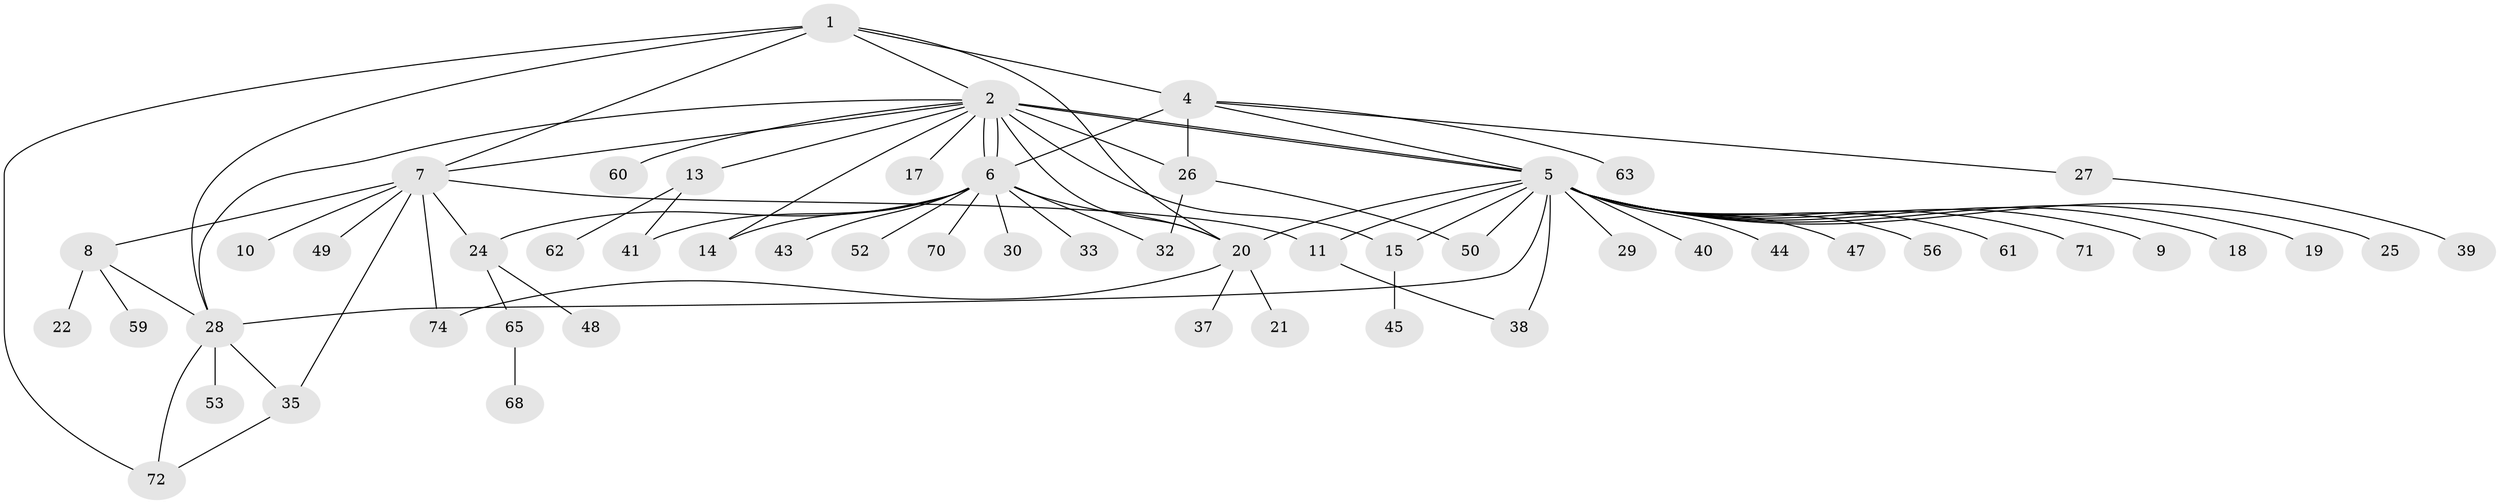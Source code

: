 // original degree distribution, {4: 0.05405405405405406, 16: 0.013513513513513514, 7: 0.013513513513513514, 18: 0.013513513513513514, 12: 0.013513513513513514, 10: 0.013513513513513514, 5: 0.02702702702702703, 1: 0.4864864864864865, 3: 0.13513513513513514, 9: 0.013513513513513514, 2: 0.1891891891891892, 8: 0.013513513513513514, 6: 0.013513513513513514}
// Generated by graph-tools (version 1.1) at 2025/41/03/06/25 10:41:46]
// undirected, 55 vertices, 78 edges
graph export_dot {
graph [start="1"]
  node [color=gray90,style=filled];
  1 [super="+3"];
  2 [super="+57"];
  4 [super="+64"];
  5 [super="+12"];
  6 [super="+31"];
  7 [super="+36"];
  8 [super="+51"];
  9;
  10;
  11 [super="+16"];
  13;
  14 [super="+46"];
  15 [super="+23"];
  17 [super="+58"];
  18;
  19;
  20 [super="+69"];
  21;
  22;
  24 [super="+42"];
  25;
  26 [super="+34"];
  27;
  28 [super="+66"];
  29;
  30;
  32;
  33;
  35;
  37;
  38 [super="+55"];
  39 [super="+54"];
  40;
  41;
  43;
  44;
  45;
  47;
  48;
  49;
  50;
  52;
  53;
  56;
  59;
  60;
  61;
  62;
  63;
  65 [super="+67"];
  68;
  70;
  71;
  72 [super="+73"];
  74;
  1 -- 2;
  1 -- 7;
  1 -- 72;
  1 -- 4;
  1 -- 20;
  1 -- 28;
  2 -- 5 [weight=2];
  2 -- 5;
  2 -- 6;
  2 -- 6;
  2 -- 7;
  2 -- 13;
  2 -- 14;
  2 -- 15;
  2 -- 17;
  2 -- 20;
  2 -- 26;
  2 -- 28;
  2 -- 60;
  4 -- 5;
  4 -- 6 [weight=2];
  4 -- 27;
  4 -- 63;
  4 -- 26;
  5 -- 9;
  5 -- 15;
  5 -- 18;
  5 -- 20 [weight=2];
  5 -- 25;
  5 -- 28;
  5 -- 40;
  5 -- 44;
  5 -- 47;
  5 -- 50;
  5 -- 56;
  5 -- 61;
  5 -- 38;
  5 -- 71;
  5 -- 11 [weight=2];
  5 -- 19;
  5 -- 29;
  6 -- 20 [weight=2];
  6 -- 30;
  6 -- 32;
  6 -- 41;
  6 -- 43;
  6 -- 52;
  6 -- 33;
  6 -- 70;
  6 -- 14;
  6 -- 24;
  7 -- 8;
  7 -- 10;
  7 -- 11;
  7 -- 24;
  7 -- 35;
  7 -- 49;
  7 -- 74;
  8 -- 22;
  8 -- 59;
  8 -- 28;
  11 -- 38;
  13 -- 41;
  13 -- 62;
  15 -- 45;
  20 -- 21;
  20 -- 37;
  20 -- 74;
  24 -- 48;
  24 -- 65;
  26 -- 32;
  26 -- 50;
  27 -- 39;
  28 -- 35;
  28 -- 53;
  28 -- 72;
  35 -- 72;
  65 -- 68;
}
